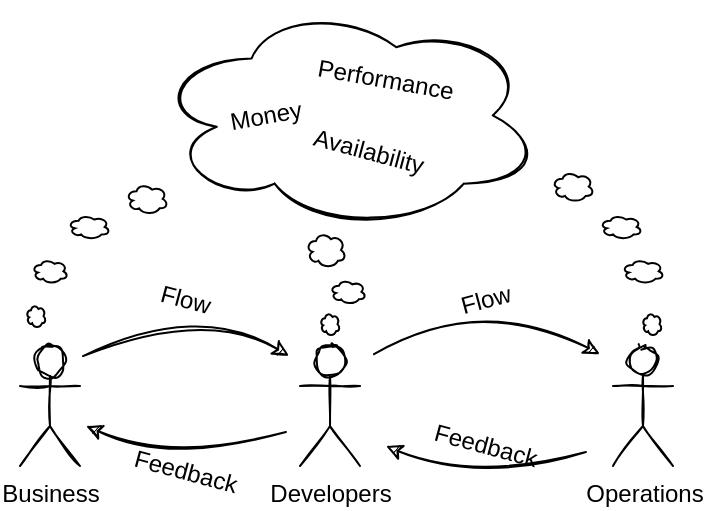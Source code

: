 <mxfile scale="4" border="20" disableSvgWarning="true">
    <diagram id="XoFYVbQiYouHSBdRtk4J" name="Page-1">
        <mxGraphModel dx="824" dy="383" grid="1" gridSize="10" guides="1" tooltips="1" connect="1" arrows="1" fold="1" page="1" pageScale="1" pageWidth="583" pageHeight="413" math="0" shadow="0">
            <root>
                <mxCell id="0"/>
                <mxCell id="1" parent="0"/>
                <mxCell id="2" value="Business" style="shape=umlActor;verticalLabelPosition=bottom;verticalAlign=top;html=1;outlineConnect=0;sketch=1;labelBackgroundColor=none;" parent="1" vertex="1">
                    <mxGeometry x="137" y="177" width="30" height="60" as="geometry"/>
                </mxCell>
                <mxCell id="3" value="Developers" style="shape=umlActor;verticalLabelPosition=bottom;verticalAlign=top;html=1;outlineConnect=0;sketch=1;" parent="1" vertex="1">
                    <mxGeometry x="277" y="177" width="30" height="60" as="geometry"/>
                </mxCell>
                <mxCell id="4" value="Operations" style="shape=umlActor;verticalLabelPosition=bottom;verticalAlign=top;html=1;outlineConnect=0;sketch=1;" parent="1" vertex="1">
                    <mxGeometry x="433.5" y="177" width="30" height="60" as="geometry"/>
                </mxCell>
                <mxCell id="12" value="" style="endArrow=classic;html=1;sketch=1;curved=1;" parent="1" edge="1">
                    <mxGeometry width="50" height="50" relative="1" as="geometry">
                        <mxPoint x="168.5" y="182.07" as="sourcePoint"/>
                        <mxPoint x="271.5" y="182" as="targetPoint"/>
                        <Array as="points">
                            <mxPoint x="228.5" y="156.07"/>
                        </Array>
                    </mxGeometry>
                </mxCell>
                <mxCell id="15" value="" style="endArrow=classic;html=1;sketch=1;curved=1;" parent="1" edge="1">
                    <mxGeometry width="50" height="50" relative="1" as="geometry">
                        <mxPoint x="314" y="181.07" as="sourcePoint"/>
                        <mxPoint x="427" y="181.07" as="targetPoint"/>
                        <Array as="points">
                            <mxPoint x="370" y="151"/>
                        </Array>
                    </mxGeometry>
                </mxCell>
                <mxCell id="17" value="" style="ellipse;shape=cloud;whiteSpace=wrap;html=1;labelBackgroundColor=none;sketch=1;" parent="1" vertex="1">
                    <mxGeometry x="204.5" y="4.85" width="193" height="113.71" as="geometry"/>
                </mxCell>
                <mxCell id="19" value="" style="ellipse;shape=cloud;whiteSpace=wrap;html=1;" parent="1" vertex="1">
                    <mxGeometry x="140" y="156.07" width="10" height="12" as="geometry"/>
                </mxCell>
                <mxCell id="20" value="" style="ellipse;shape=cloud;whiteSpace=wrap;html=1;" parent="1" vertex="1">
                    <mxGeometry x="143" y="133.42" width="18" height="12.42" as="geometry"/>
                </mxCell>
                <mxCell id="21" value="" style="ellipse;shape=cloud;whiteSpace=wrap;html=1;" parent="1" vertex="1">
                    <mxGeometry x="287" y="160.07" width="10" height="12" as="geometry"/>
                </mxCell>
                <mxCell id="22" value="" style="ellipse;shape=cloud;whiteSpace=wrap;html=1;" parent="1" vertex="1">
                    <mxGeometry x="292" y="143.71" width="18" height="12.42" as="geometry"/>
                </mxCell>
                <mxCell id="23" value="" style="ellipse;shape=cloud;whiteSpace=wrap;html=1;" parent="1" vertex="1">
                    <mxGeometry x="448" y="160.07" width="10" height="12" as="geometry"/>
                </mxCell>
                <mxCell id="25" value="" style="endArrow=classic;html=1;sketch=1;curved=1;" edge="1" parent="1">
                    <mxGeometry width="50" height="50" relative="1" as="geometry">
                        <mxPoint x="270" y="220" as="sourcePoint"/>
                        <mxPoint x="170" y="217" as="targetPoint"/>
                        <Array as="points">
                            <mxPoint x="217" y="237"/>
                        </Array>
                    </mxGeometry>
                </mxCell>
                <mxCell id="26" value="" style="endArrow=classic;html=1;sketch=1;curved=1;" edge="1" parent="1">
                    <mxGeometry width="50" height="50" relative="1" as="geometry">
                        <mxPoint x="420.0" y="230" as="sourcePoint"/>
                        <mxPoint x="320" y="227" as="targetPoint"/>
                        <Array as="points">
                            <mxPoint x="367" y="247"/>
                        </Array>
                    </mxGeometry>
                </mxCell>
                <mxCell id="27" value="Flow" style="text;html=1;strokeColor=none;fillColor=none;align=center;verticalAlign=middle;whiteSpace=wrap;rounded=0;rotation=15;" vertex="1" parent="1">
                    <mxGeometry x="200" y="143.71" width="40" height="20" as="geometry"/>
                </mxCell>
                <mxCell id="28" value="Flow" style="text;html=1;strokeColor=none;fillColor=none;align=center;verticalAlign=middle;whiteSpace=wrap;rounded=0;rotation=-15;" vertex="1" parent="1">
                    <mxGeometry x="350" y="143.71" width="40" height="20" as="geometry"/>
                </mxCell>
                <mxCell id="29" value="Feedback" style="text;html=1;strokeColor=none;fillColor=none;align=center;verticalAlign=middle;whiteSpace=wrap;rounded=0;rotation=15;" vertex="1" parent="1">
                    <mxGeometry x="190" y="230" width="60" height="20" as="geometry"/>
                </mxCell>
                <mxCell id="30" value="Feedback" style="text;html=1;strokeColor=none;fillColor=none;align=center;verticalAlign=middle;whiteSpace=wrap;rounded=0;rotation=15;" vertex="1" parent="1">
                    <mxGeometry x="340" y="217" width="60" height="20" as="geometry"/>
                </mxCell>
                <mxCell id="32" value="Performance" style="text;html=1;strokeColor=none;fillColor=none;align=center;verticalAlign=middle;whiteSpace=wrap;rounded=0;rotation=10;" vertex="1" parent="1">
                    <mxGeometry x="280" y="33.71" width="80" height="20" as="geometry"/>
                </mxCell>
                <mxCell id="33" value="Money" style="text;html=1;strokeColor=none;fillColor=none;align=center;verticalAlign=middle;whiteSpace=wrap;rounded=0;rotation=-10;" vertex="1" parent="1">
                    <mxGeometry x="240" y="51.71" width="40" height="20" as="geometry"/>
                </mxCell>
                <mxCell id="35" value="Availability" style="text;html=1;strokeColor=none;fillColor=none;align=center;verticalAlign=middle;whiteSpace=wrap;rounded=0;rotation=15;" vertex="1" parent="1">
                    <mxGeometry x="283.29" y="69.51" width="57" height="20" as="geometry"/>
                </mxCell>
                <mxCell id="37" value="" style="ellipse;shape=cloud;whiteSpace=wrap;html=1;" vertex="1" parent="1">
                    <mxGeometry x="280" y="120" width="20" height="18" as="geometry"/>
                </mxCell>
                <mxCell id="39" value="" style="ellipse;shape=cloud;whiteSpace=wrap;html=1;" vertex="1" parent="1">
                    <mxGeometry x="161" y="111.29" width="21" height="12.42" as="geometry"/>
                </mxCell>
                <mxCell id="40" value="" style="ellipse;shape=cloud;whiteSpace=wrap;html=1;" vertex="1" parent="1">
                    <mxGeometry x="190" y="95.71" width="21" height="15.58" as="geometry"/>
                </mxCell>
                <mxCell id="42" value="" style="ellipse;shape=cloud;whiteSpace=wrap;html=1;" vertex="1" parent="1">
                    <mxGeometry x="438" y="133.42" width="21" height="12.42" as="geometry"/>
                </mxCell>
                <mxCell id="43" value="" style="ellipse;shape=cloud;whiteSpace=wrap;html=1;" vertex="1" parent="1">
                    <mxGeometry x="427" y="111.29" width="21" height="12.42" as="geometry"/>
                </mxCell>
                <mxCell id="44" value="" style="ellipse;shape=cloud;whiteSpace=wrap;html=1;" vertex="1" parent="1">
                    <mxGeometry x="403" y="89.51" width="21" height="15.58" as="geometry"/>
                </mxCell>
            </root>
        </mxGraphModel>
    </diagram>
</mxfile>